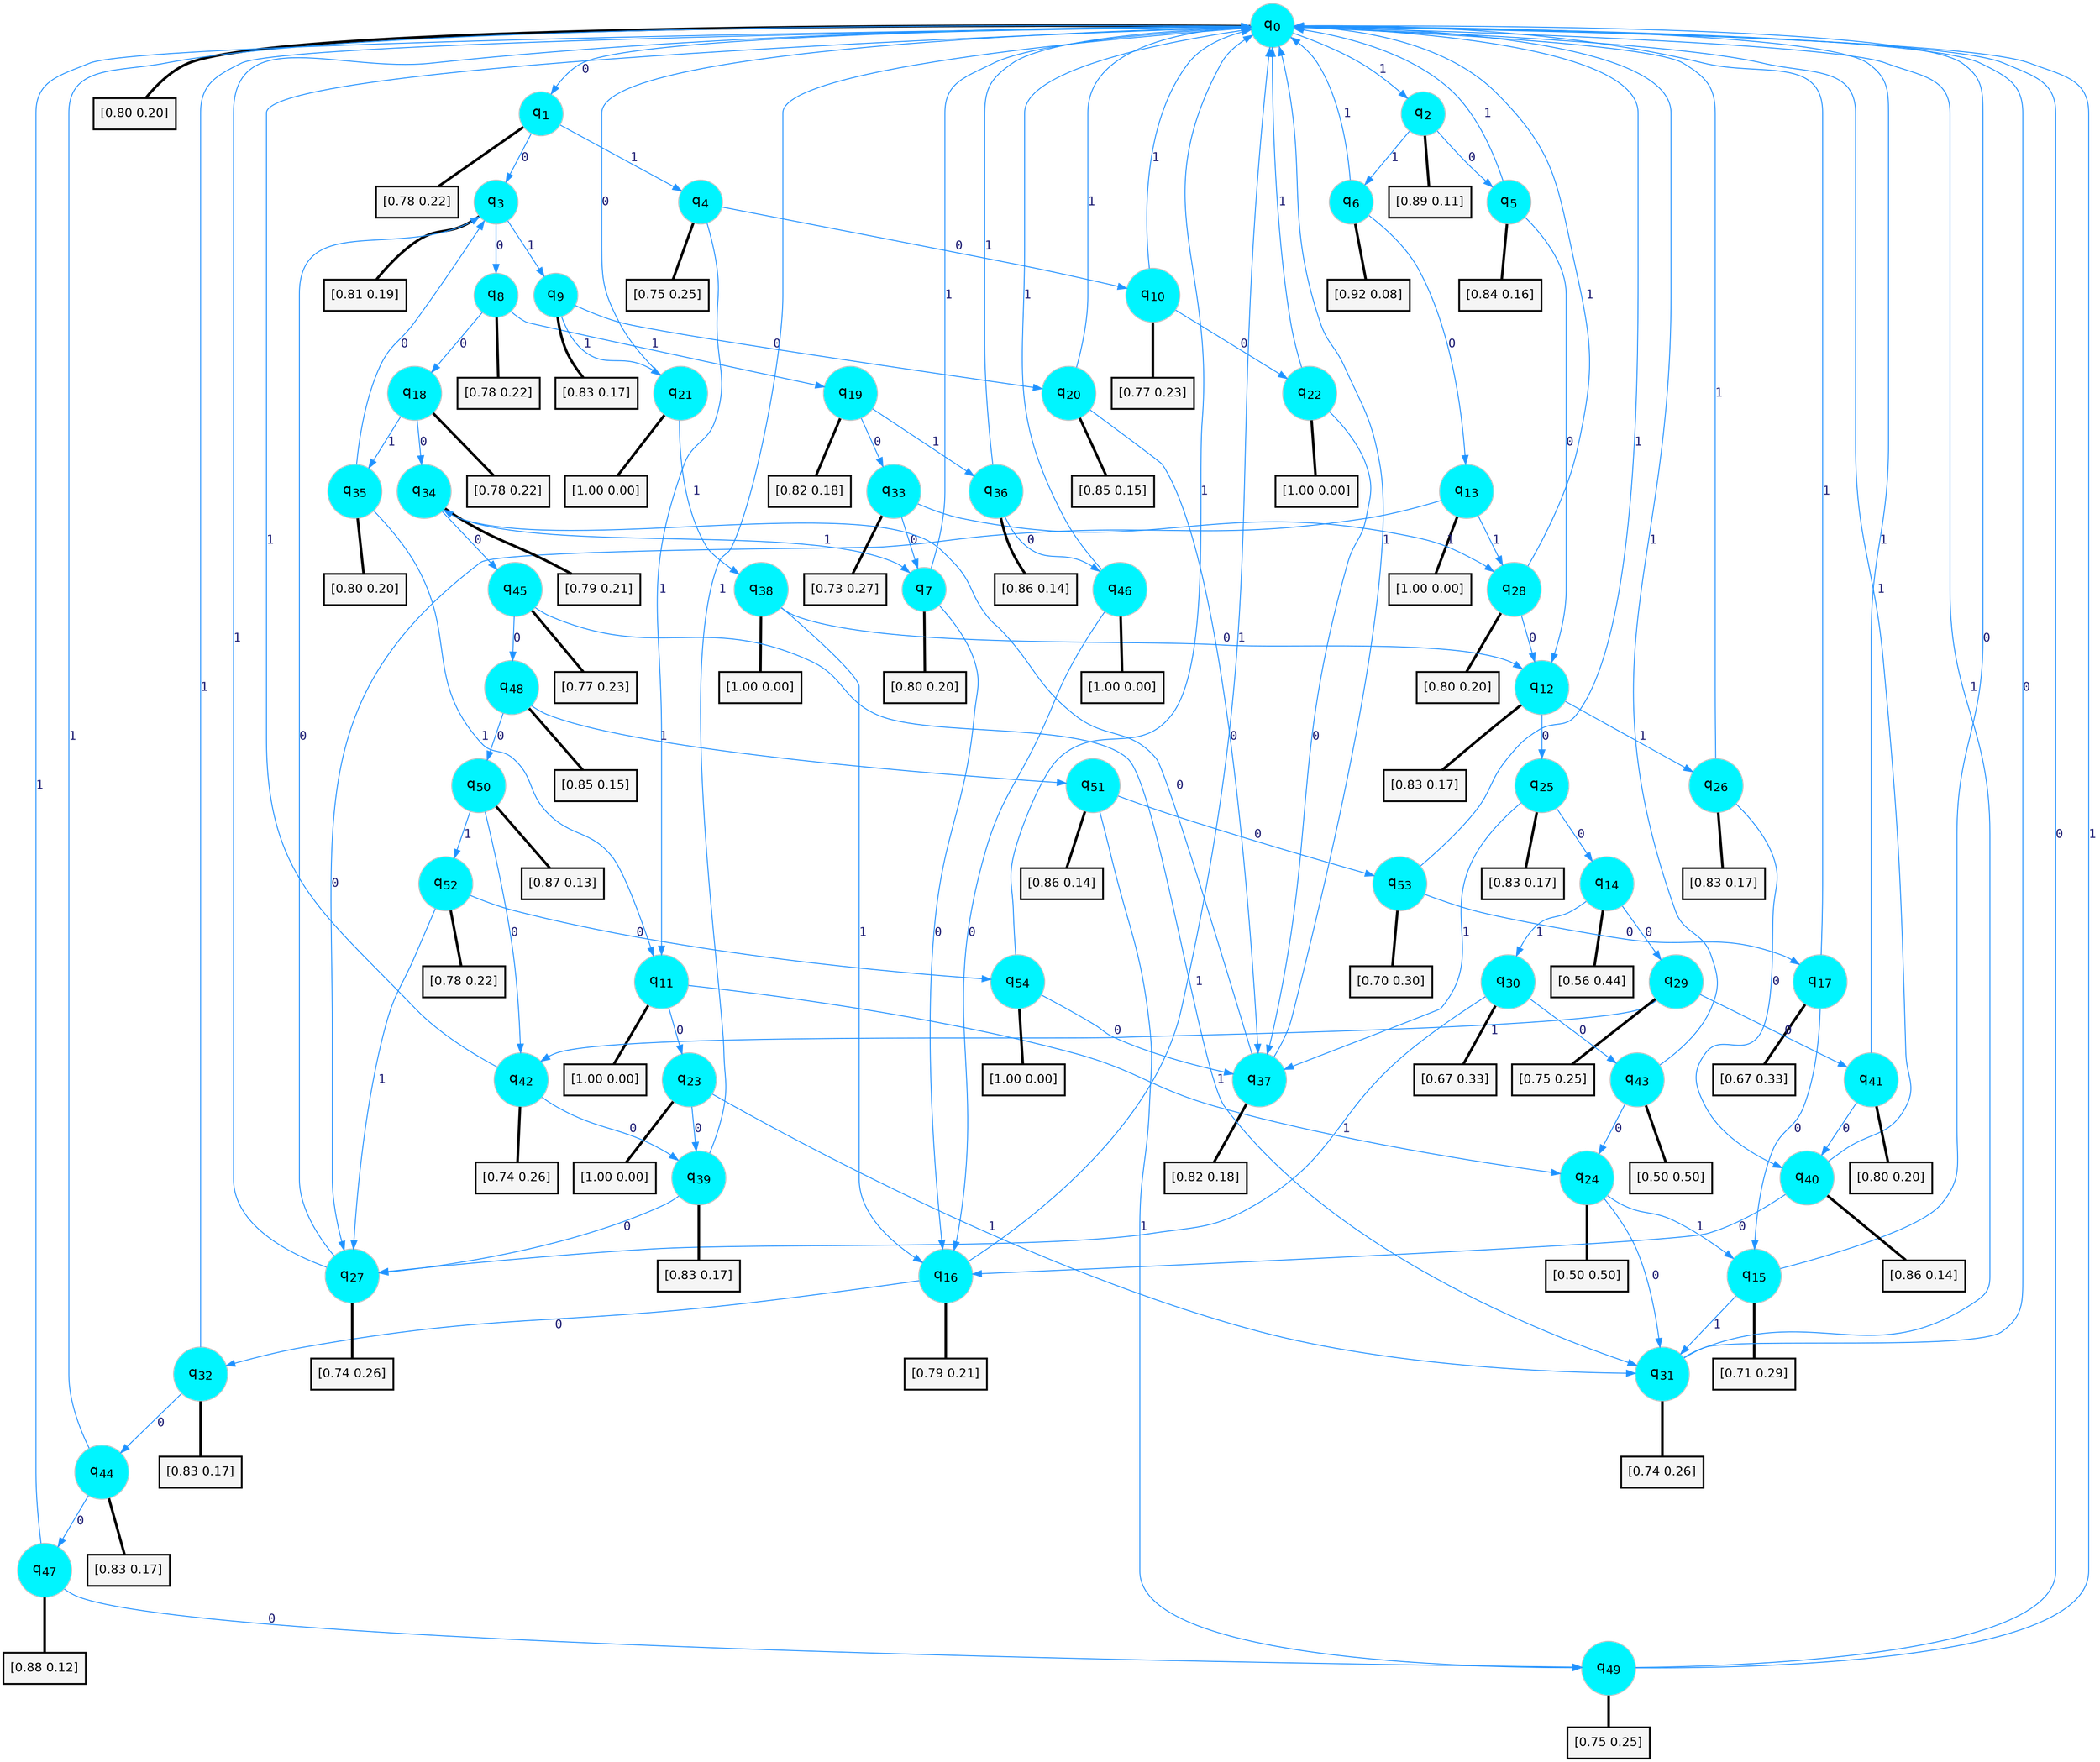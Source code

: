 digraph G {
graph [
bgcolor=transparent, dpi=300, rankdir=TD, size="40,25"];
node [
color=gray, fillcolor=turquoise1, fontcolor=black, fontname=Helvetica, fontsize=16, fontweight=bold, shape=circle, style=filled];
edge [
arrowsize=1, color=dodgerblue1, fontcolor=midnightblue, fontname=courier, fontweight=bold, penwidth=1, style=solid, weight=20];
0[label=<q<SUB>0</SUB>>];
1[label=<q<SUB>1</SUB>>];
2[label=<q<SUB>2</SUB>>];
3[label=<q<SUB>3</SUB>>];
4[label=<q<SUB>4</SUB>>];
5[label=<q<SUB>5</SUB>>];
6[label=<q<SUB>6</SUB>>];
7[label=<q<SUB>7</SUB>>];
8[label=<q<SUB>8</SUB>>];
9[label=<q<SUB>9</SUB>>];
10[label=<q<SUB>10</SUB>>];
11[label=<q<SUB>11</SUB>>];
12[label=<q<SUB>12</SUB>>];
13[label=<q<SUB>13</SUB>>];
14[label=<q<SUB>14</SUB>>];
15[label=<q<SUB>15</SUB>>];
16[label=<q<SUB>16</SUB>>];
17[label=<q<SUB>17</SUB>>];
18[label=<q<SUB>18</SUB>>];
19[label=<q<SUB>19</SUB>>];
20[label=<q<SUB>20</SUB>>];
21[label=<q<SUB>21</SUB>>];
22[label=<q<SUB>22</SUB>>];
23[label=<q<SUB>23</SUB>>];
24[label=<q<SUB>24</SUB>>];
25[label=<q<SUB>25</SUB>>];
26[label=<q<SUB>26</SUB>>];
27[label=<q<SUB>27</SUB>>];
28[label=<q<SUB>28</SUB>>];
29[label=<q<SUB>29</SUB>>];
30[label=<q<SUB>30</SUB>>];
31[label=<q<SUB>31</SUB>>];
32[label=<q<SUB>32</SUB>>];
33[label=<q<SUB>33</SUB>>];
34[label=<q<SUB>34</SUB>>];
35[label=<q<SUB>35</SUB>>];
36[label=<q<SUB>36</SUB>>];
37[label=<q<SUB>37</SUB>>];
38[label=<q<SUB>38</SUB>>];
39[label=<q<SUB>39</SUB>>];
40[label=<q<SUB>40</SUB>>];
41[label=<q<SUB>41</SUB>>];
42[label=<q<SUB>42</SUB>>];
43[label=<q<SUB>43</SUB>>];
44[label=<q<SUB>44</SUB>>];
45[label=<q<SUB>45</SUB>>];
46[label=<q<SUB>46</SUB>>];
47[label=<q<SUB>47</SUB>>];
48[label=<q<SUB>48</SUB>>];
49[label=<q<SUB>49</SUB>>];
50[label=<q<SUB>50</SUB>>];
51[label=<q<SUB>51</SUB>>];
52[label=<q<SUB>52</SUB>>];
53[label=<q<SUB>53</SUB>>];
54[label=<q<SUB>54</SUB>>];
55[label="[0.80 0.20]", shape=box,fontcolor=black, fontname=Helvetica, fontsize=14, penwidth=2, fillcolor=whitesmoke,color=black];
56[label="[0.78 0.22]", shape=box,fontcolor=black, fontname=Helvetica, fontsize=14, penwidth=2, fillcolor=whitesmoke,color=black];
57[label="[0.89 0.11]", shape=box,fontcolor=black, fontname=Helvetica, fontsize=14, penwidth=2, fillcolor=whitesmoke,color=black];
58[label="[0.81 0.19]", shape=box,fontcolor=black, fontname=Helvetica, fontsize=14, penwidth=2, fillcolor=whitesmoke,color=black];
59[label="[0.75 0.25]", shape=box,fontcolor=black, fontname=Helvetica, fontsize=14, penwidth=2, fillcolor=whitesmoke,color=black];
60[label="[0.84 0.16]", shape=box,fontcolor=black, fontname=Helvetica, fontsize=14, penwidth=2, fillcolor=whitesmoke,color=black];
61[label="[0.92 0.08]", shape=box,fontcolor=black, fontname=Helvetica, fontsize=14, penwidth=2, fillcolor=whitesmoke,color=black];
62[label="[0.80 0.20]", shape=box,fontcolor=black, fontname=Helvetica, fontsize=14, penwidth=2, fillcolor=whitesmoke,color=black];
63[label="[0.78 0.22]", shape=box,fontcolor=black, fontname=Helvetica, fontsize=14, penwidth=2, fillcolor=whitesmoke,color=black];
64[label="[0.83 0.17]", shape=box,fontcolor=black, fontname=Helvetica, fontsize=14, penwidth=2, fillcolor=whitesmoke,color=black];
65[label="[0.77 0.23]", shape=box,fontcolor=black, fontname=Helvetica, fontsize=14, penwidth=2, fillcolor=whitesmoke,color=black];
66[label="[1.00 0.00]", shape=box,fontcolor=black, fontname=Helvetica, fontsize=14, penwidth=2, fillcolor=whitesmoke,color=black];
67[label="[0.83 0.17]", shape=box,fontcolor=black, fontname=Helvetica, fontsize=14, penwidth=2, fillcolor=whitesmoke,color=black];
68[label="[1.00 0.00]", shape=box,fontcolor=black, fontname=Helvetica, fontsize=14, penwidth=2, fillcolor=whitesmoke,color=black];
69[label="[0.56 0.44]", shape=box,fontcolor=black, fontname=Helvetica, fontsize=14, penwidth=2, fillcolor=whitesmoke,color=black];
70[label="[0.71 0.29]", shape=box,fontcolor=black, fontname=Helvetica, fontsize=14, penwidth=2, fillcolor=whitesmoke,color=black];
71[label="[0.79 0.21]", shape=box,fontcolor=black, fontname=Helvetica, fontsize=14, penwidth=2, fillcolor=whitesmoke,color=black];
72[label="[0.67 0.33]", shape=box,fontcolor=black, fontname=Helvetica, fontsize=14, penwidth=2, fillcolor=whitesmoke,color=black];
73[label="[0.78 0.22]", shape=box,fontcolor=black, fontname=Helvetica, fontsize=14, penwidth=2, fillcolor=whitesmoke,color=black];
74[label="[0.82 0.18]", shape=box,fontcolor=black, fontname=Helvetica, fontsize=14, penwidth=2, fillcolor=whitesmoke,color=black];
75[label="[0.85 0.15]", shape=box,fontcolor=black, fontname=Helvetica, fontsize=14, penwidth=2, fillcolor=whitesmoke,color=black];
76[label="[1.00 0.00]", shape=box,fontcolor=black, fontname=Helvetica, fontsize=14, penwidth=2, fillcolor=whitesmoke,color=black];
77[label="[1.00 0.00]", shape=box,fontcolor=black, fontname=Helvetica, fontsize=14, penwidth=2, fillcolor=whitesmoke,color=black];
78[label="[1.00 0.00]", shape=box,fontcolor=black, fontname=Helvetica, fontsize=14, penwidth=2, fillcolor=whitesmoke,color=black];
79[label="[0.50 0.50]", shape=box,fontcolor=black, fontname=Helvetica, fontsize=14, penwidth=2, fillcolor=whitesmoke,color=black];
80[label="[0.83 0.17]", shape=box,fontcolor=black, fontname=Helvetica, fontsize=14, penwidth=2, fillcolor=whitesmoke,color=black];
81[label="[0.83 0.17]", shape=box,fontcolor=black, fontname=Helvetica, fontsize=14, penwidth=2, fillcolor=whitesmoke,color=black];
82[label="[0.74 0.26]", shape=box,fontcolor=black, fontname=Helvetica, fontsize=14, penwidth=2, fillcolor=whitesmoke,color=black];
83[label="[0.80 0.20]", shape=box,fontcolor=black, fontname=Helvetica, fontsize=14, penwidth=2, fillcolor=whitesmoke,color=black];
84[label="[0.75 0.25]", shape=box,fontcolor=black, fontname=Helvetica, fontsize=14, penwidth=2, fillcolor=whitesmoke,color=black];
85[label="[0.67 0.33]", shape=box,fontcolor=black, fontname=Helvetica, fontsize=14, penwidth=2, fillcolor=whitesmoke,color=black];
86[label="[0.74 0.26]", shape=box,fontcolor=black, fontname=Helvetica, fontsize=14, penwidth=2, fillcolor=whitesmoke,color=black];
87[label="[0.83 0.17]", shape=box,fontcolor=black, fontname=Helvetica, fontsize=14, penwidth=2, fillcolor=whitesmoke,color=black];
88[label="[0.73 0.27]", shape=box,fontcolor=black, fontname=Helvetica, fontsize=14, penwidth=2, fillcolor=whitesmoke,color=black];
89[label="[0.79 0.21]", shape=box,fontcolor=black, fontname=Helvetica, fontsize=14, penwidth=2, fillcolor=whitesmoke,color=black];
90[label="[0.80 0.20]", shape=box,fontcolor=black, fontname=Helvetica, fontsize=14, penwidth=2, fillcolor=whitesmoke,color=black];
91[label="[0.86 0.14]", shape=box,fontcolor=black, fontname=Helvetica, fontsize=14, penwidth=2, fillcolor=whitesmoke,color=black];
92[label="[0.82 0.18]", shape=box,fontcolor=black, fontname=Helvetica, fontsize=14, penwidth=2, fillcolor=whitesmoke,color=black];
93[label="[1.00 0.00]", shape=box,fontcolor=black, fontname=Helvetica, fontsize=14, penwidth=2, fillcolor=whitesmoke,color=black];
94[label="[0.83 0.17]", shape=box,fontcolor=black, fontname=Helvetica, fontsize=14, penwidth=2, fillcolor=whitesmoke,color=black];
95[label="[0.86 0.14]", shape=box,fontcolor=black, fontname=Helvetica, fontsize=14, penwidth=2, fillcolor=whitesmoke,color=black];
96[label="[0.80 0.20]", shape=box,fontcolor=black, fontname=Helvetica, fontsize=14, penwidth=2, fillcolor=whitesmoke,color=black];
97[label="[0.74 0.26]", shape=box,fontcolor=black, fontname=Helvetica, fontsize=14, penwidth=2, fillcolor=whitesmoke,color=black];
98[label="[0.50 0.50]", shape=box,fontcolor=black, fontname=Helvetica, fontsize=14, penwidth=2, fillcolor=whitesmoke,color=black];
99[label="[0.83 0.17]", shape=box,fontcolor=black, fontname=Helvetica, fontsize=14, penwidth=2, fillcolor=whitesmoke,color=black];
100[label="[0.77 0.23]", shape=box,fontcolor=black, fontname=Helvetica, fontsize=14, penwidth=2, fillcolor=whitesmoke,color=black];
101[label="[1.00 0.00]", shape=box,fontcolor=black, fontname=Helvetica, fontsize=14, penwidth=2, fillcolor=whitesmoke,color=black];
102[label="[0.88 0.12]", shape=box,fontcolor=black, fontname=Helvetica, fontsize=14, penwidth=2, fillcolor=whitesmoke,color=black];
103[label="[0.85 0.15]", shape=box,fontcolor=black, fontname=Helvetica, fontsize=14, penwidth=2, fillcolor=whitesmoke,color=black];
104[label="[0.75 0.25]", shape=box,fontcolor=black, fontname=Helvetica, fontsize=14, penwidth=2, fillcolor=whitesmoke,color=black];
105[label="[0.87 0.13]", shape=box,fontcolor=black, fontname=Helvetica, fontsize=14, penwidth=2, fillcolor=whitesmoke,color=black];
106[label="[0.86 0.14]", shape=box,fontcolor=black, fontname=Helvetica, fontsize=14, penwidth=2, fillcolor=whitesmoke,color=black];
107[label="[0.78 0.22]", shape=box,fontcolor=black, fontname=Helvetica, fontsize=14, penwidth=2, fillcolor=whitesmoke,color=black];
108[label="[0.70 0.30]", shape=box,fontcolor=black, fontname=Helvetica, fontsize=14, penwidth=2, fillcolor=whitesmoke,color=black];
109[label="[1.00 0.00]", shape=box,fontcolor=black, fontname=Helvetica, fontsize=14, penwidth=2, fillcolor=whitesmoke,color=black];
0->1 [label=0];
0->2 [label=1];
0->55 [arrowhead=none, penwidth=3,color=black];
1->3 [label=0];
1->4 [label=1];
1->56 [arrowhead=none, penwidth=3,color=black];
2->5 [label=0];
2->6 [label=1];
2->57 [arrowhead=none, penwidth=3,color=black];
3->8 [label=0];
3->9 [label=1];
3->58 [arrowhead=none, penwidth=3,color=black];
4->10 [label=0];
4->11 [label=1];
4->59 [arrowhead=none, penwidth=3,color=black];
5->12 [label=0];
5->0 [label=1];
5->60 [arrowhead=none, penwidth=3,color=black];
6->13 [label=0];
6->0 [label=1];
6->61 [arrowhead=none, penwidth=3,color=black];
7->16 [label=0];
7->0 [label=1];
7->62 [arrowhead=none, penwidth=3,color=black];
8->18 [label=0];
8->19 [label=1];
8->63 [arrowhead=none, penwidth=3,color=black];
9->20 [label=0];
9->21 [label=1];
9->64 [arrowhead=none, penwidth=3,color=black];
10->22 [label=0];
10->0 [label=1];
10->65 [arrowhead=none, penwidth=3,color=black];
11->23 [label=0];
11->24 [label=1];
11->66 [arrowhead=none, penwidth=3,color=black];
12->25 [label=0];
12->26 [label=1];
12->67 [arrowhead=none, penwidth=3,color=black];
13->27 [label=0];
13->28 [label=1];
13->68 [arrowhead=none, penwidth=3,color=black];
14->29 [label=0];
14->30 [label=1];
14->69 [arrowhead=none, penwidth=3,color=black];
15->0 [label=0];
15->31 [label=1];
15->70 [arrowhead=none, penwidth=3,color=black];
16->32 [label=0];
16->0 [label=1];
16->71 [arrowhead=none, penwidth=3,color=black];
17->15 [label=0];
17->0 [label=1];
17->72 [arrowhead=none, penwidth=3,color=black];
18->34 [label=0];
18->35 [label=1];
18->73 [arrowhead=none, penwidth=3,color=black];
19->33 [label=0];
19->36 [label=1];
19->74 [arrowhead=none, penwidth=3,color=black];
20->37 [label=0];
20->0 [label=1];
20->75 [arrowhead=none, penwidth=3,color=black];
21->0 [label=0];
21->38 [label=1];
21->76 [arrowhead=none, penwidth=3,color=black];
22->37 [label=0];
22->0 [label=1];
22->77 [arrowhead=none, penwidth=3,color=black];
23->39 [label=0];
23->31 [label=1];
23->78 [arrowhead=none, penwidth=3,color=black];
24->31 [label=0];
24->15 [label=1];
24->79 [arrowhead=none, penwidth=3,color=black];
25->14 [label=0];
25->37 [label=1];
25->80 [arrowhead=none, penwidth=3,color=black];
26->40 [label=0];
26->0 [label=1];
26->81 [arrowhead=none, penwidth=3,color=black];
27->3 [label=0];
27->0 [label=1];
27->82 [arrowhead=none, penwidth=3,color=black];
28->12 [label=0];
28->0 [label=1];
28->83 [arrowhead=none, penwidth=3,color=black];
29->41 [label=0];
29->42 [label=1];
29->84 [arrowhead=none, penwidth=3,color=black];
30->43 [label=0];
30->27 [label=1];
30->85 [arrowhead=none, penwidth=3,color=black];
31->0 [label=0];
31->0 [label=1];
31->86 [arrowhead=none, penwidth=3,color=black];
32->44 [label=0];
32->0 [label=1];
32->87 [arrowhead=none, penwidth=3,color=black];
33->7 [label=0];
33->28 [label=1];
33->88 [arrowhead=none, penwidth=3,color=black];
34->45 [label=0];
34->7 [label=1];
34->89 [arrowhead=none, penwidth=3,color=black];
35->3 [label=0];
35->11 [label=1];
35->90 [arrowhead=none, penwidth=3,color=black];
36->46 [label=0];
36->0 [label=1];
36->91 [arrowhead=none, penwidth=3,color=black];
37->34 [label=0];
37->0 [label=1];
37->92 [arrowhead=none, penwidth=3,color=black];
38->12 [label=0];
38->16 [label=1];
38->93 [arrowhead=none, penwidth=3,color=black];
39->27 [label=0];
39->0 [label=1];
39->94 [arrowhead=none, penwidth=3,color=black];
40->16 [label=0];
40->0 [label=1];
40->95 [arrowhead=none, penwidth=3,color=black];
41->40 [label=0];
41->0 [label=1];
41->96 [arrowhead=none, penwidth=3,color=black];
42->39 [label=0];
42->0 [label=1];
42->97 [arrowhead=none, penwidth=3,color=black];
43->24 [label=0];
43->0 [label=1];
43->98 [arrowhead=none, penwidth=3,color=black];
44->47 [label=0];
44->0 [label=1];
44->99 [arrowhead=none, penwidth=3,color=black];
45->48 [label=0];
45->31 [label=1];
45->100 [arrowhead=none, penwidth=3,color=black];
46->16 [label=0];
46->0 [label=1];
46->101 [arrowhead=none, penwidth=3,color=black];
47->49 [label=0];
47->0 [label=1];
47->102 [arrowhead=none, penwidth=3,color=black];
48->50 [label=0];
48->51 [label=1];
48->103 [arrowhead=none, penwidth=3,color=black];
49->0 [label=0];
49->0 [label=1];
49->104 [arrowhead=none, penwidth=3,color=black];
50->42 [label=0];
50->52 [label=1];
50->105 [arrowhead=none, penwidth=3,color=black];
51->53 [label=0];
51->49 [label=1];
51->106 [arrowhead=none, penwidth=3,color=black];
52->54 [label=0];
52->27 [label=1];
52->107 [arrowhead=none, penwidth=3,color=black];
53->17 [label=0];
53->0 [label=1];
53->108 [arrowhead=none, penwidth=3,color=black];
54->37 [label=0];
54->0 [label=1];
54->109 [arrowhead=none, penwidth=3,color=black];
}
